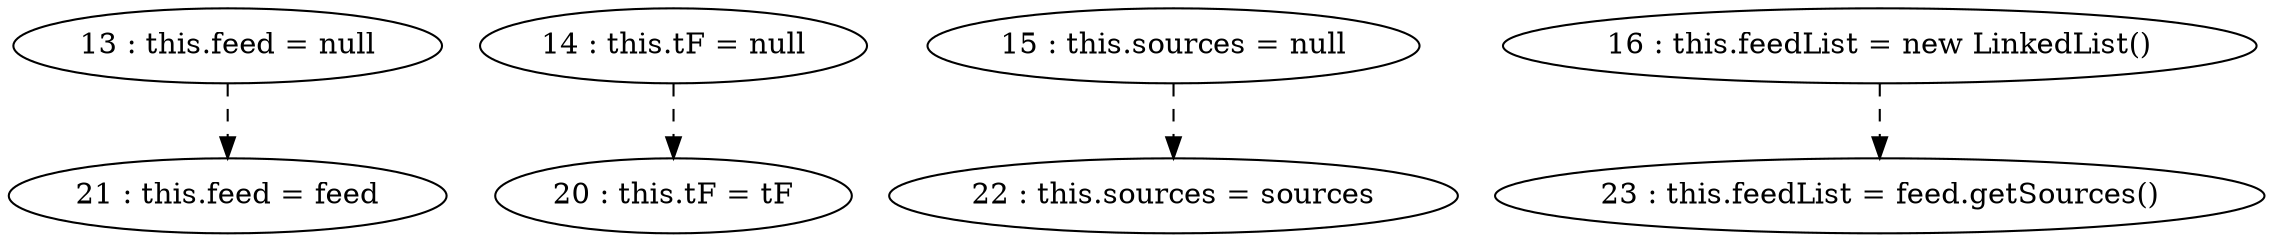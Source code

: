 digraph G {
"13 : this.feed = null"
"13 : this.feed = null" -> "21 : this.feed = feed" [style=dashed]
"14 : this.tF = null"
"14 : this.tF = null" -> "20 : this.tF = tF" [style=dashed]
"15 : this.sources = null"
"15 : this.sources = null" -> "22 : this.sources = sources" [style=dashed]
"16 : this.feedList = new LinkedList()"
"16 : this.feedList = new LinkedList()" -> "23 : this.feedList = feed.getSources()" [style=dashed]
"20 : this.tF = tF"
"21 : this.feed = feed"
"22 : this.sources = sources"
"23 : this.feedList = feed.getSources()"
}